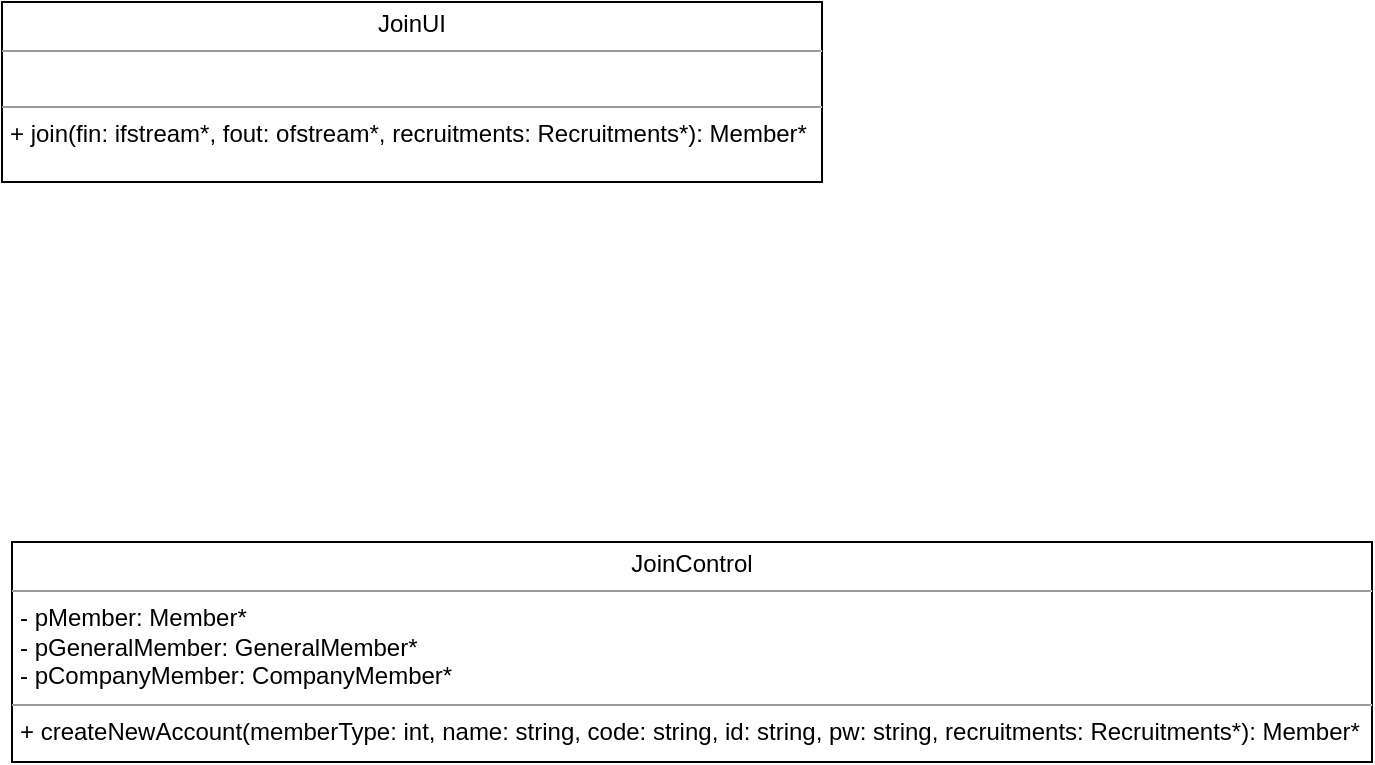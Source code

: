 <mxfile version="20.8.16" type="device" pages="3"><diagram name="1.1 회원가입" id="oA-aWMpQf1TM3ehHMViJ"><mxGraphModel dx="1418" dy="828" grid="1" gridSize="10" guides="1" tooltips="1" connect="1" arrows="1" fold="1" page="1" pageScale="1" pageWidth="1169" pageHeight="827" math="0" shadow="0"><root><mxCell id="0"/><mxCell id="1" parent="0"/><mxCell id="arrQ4e9a8Nfv__-tIyUq-5" value="&lt;p style=&quot;margin:0px;margin-top:4px;text-align:center;&quot;&gt;JoinUI&lt;/p&gt;&lt;hr size=&quot;1&quot;&gt;&lt;p style=&quot;margin:0px;margin-left:4px;&quot;&gt;&lt;br&gt;&lt;/p&gt;&lt;hr size=&quot;1&quot;&gt;&lt;p style=&quot;margin:0px;margin-left:4px;&quot;&gt;+ join(fin: ifstream*, fout: ofstream*,&amp;nbsp;recruitments:&amp;nbsp;Recruitments*): Member*&lt;/p&gt;" style="verticalAlign=top;align=left;overflow=fill;fontSize=12;fontFamily=Helvetica;html=1;" parent="1" vertex="1"><mxGeometry x="175" y="270" width="410" height="90" as="geometry"/></mxCell><mxCell id="L4J6kFEqBn5hrrVrAGR6-1" value="&lt;p style=&quot;margin:0px;margin-top:4px;text-align:center;&quot;&gt;JoinControl&lt;/p&gt;&lt;hr size=&quot;1&quot;&gt;&lt;p style=&quot;margin:0px;margin-left:4px;&quot;&gt;- pMember: Member*&lt;/p&gt;&lt;p style=&quot;margin:0px;margin-left:4px;&quot;&gt;- pGeneralMember: GeneralMember*&lt;/p&gt;&lt;p style=&quot;margin:0px;margin-left:4px;&quot;&gt;- pCompanyMember: CompanyMember*&lt;/p&gt;&lt;hr size=&quot;1&quot;&gt;&lt;p style=&quot;margin:0px;margin-left:4px;&quot;&gt;+ createNewAccount(memberType: int, name: string, code: string, id: string, pw: string, recruitments: Recruitments*): Member*&lt;/p&gt;" style="verticalAlign=top;align=left;overflow=fill;fontSize=12;fontFamily=Helvetica;html=1;" parent="1" vertex="1"><mxGeometry x="180" y="540" width="680" height="110" as="geometry"/></mxCell></root></mxGraphModel></diagram><diagram id="ma9M8_XRfZI8BrRw5i38" name="1.2 회원탈퇴"><mxGraphModel dx="1418" dy="828" grid="1" gridSize="10" guides="1" tooltips="1" connect="1" arrows="1" fold="1" page="1" pageScale="1" pageWidth="1169" pageHeight="827" math="0" shadow="0"><root><mxCell id="0"/><mxCell id="1" parent="0"/><mxCell id="GXWCLrEgQpP5GhJ6K5VV-1" value="&lt;p style=&quot;margin:0px;margin-top:4px;text-align:center;&quot;&gt;WithdrawalUI&lt;/p&gt;&lt;hr size=&quot;1&quot;&gt;&lt;p style=&quot;margin:0px;margin-left:4px;&quot;&gt;&lt;br&gt;&lt;/p&gt;&lt;hr size=&quot;1&quot;&gt;&lt;p style=&quot;margin:0px;margin-left:4px;&quot;&gt;+ withdrawal(fin: ifstream*, fout: ofstream*, currentUser: Member*)&lt;/p&gt;" style="verticalAlign=top;align=left;overflow=fill;fontSize=12;fontFamily=Helvetica;html=1;" parent="1" vertex="1"><mxGeometry x="100" y="320" width="370" height="80" as="geometry"/></mxCell><mxCell id="GXWCLrEgQpP5GhJ6K5VV-2" value="&lt;p style=&quot;margin:0px;margin-top:4px;text-align:center;&quot;&gt;WithdrawalControl&lt;/p&gt;&lt;hr size=&quot;1&quot;&gt;&lt;p style=&quot;margin:0px;margin-left:4px;&quot;&gt;&lt;br&gt;&lt;/p&gt;&lt;hr size=&quot;1&quot;&gt;&lt;p style=&quot;margin:0px;margin-left:4px;&quot;&gt;+ deleteUserInfo(currentUser: Member*)&lt;/p&gt;" style="verticalAlign=top;align=left;overflow=fill;fontSize=12;fontFamily=Helvetica;html=1;" parent="1" vertex="1"><mxGeometry x="540" y="304" width="230" height="86" as="geometry"/></mxCell></root></mxGraphModel></diagram><diagram id="e0AGPq6RlwphrjVHgUyn" name="로그인"><mxGraphModel dx="1418" dy="828" grid="1" gridSize="10" guides="1" tooltips="1" connect="1" arrows="1" fold="1" page="1" pageScale="1" pageWidth="1169" pageHeight="827" math="0" shadow="0"><root><mxCell id="0"/><mxCell id="1" parent="0"/><mxCell id="SRWYs8ysJJWkTGggkxtf-1" value="&lt;p style=&quot;margin:0px;margin-top:4px;text-align:center;&quot;&gt;LogInUI&lt;/p&gt;&lt;hr size=&quot;1&quot;&gt;&lt;p style=&quot;margin:0px;margin-left:4px;&quot;&gt;&lt;br&gt;&lt;/p&gt;&lt;hr size=&quot;1&quot;&gt;&lt;p style=&quot;margin:0px;margin-left:4px;&quot;&gt;+&amp;nbsp;logIn(fin: ifstream*, fout: ofstream*, currentUser: Member*)&lt;/p&gt;" style="verticalAlign=top;align=left;overflow=fill;fontSize=12;fontFamily=Helvetica;html=1;" parent="1" vertex="1"><mxGeometry x="110" y="324" width="330" height="80" as="geometry"/></mxCell><mxCell id="SRWYs8ysJJWkTGggkxtf-2" value="&lt;p style=&quot;margin:0px;margin-top:4px;text-align:center;&quot;&gt;LogInControl&lt;/p&gt;&lt;hr size=&quot;1&quot;&gt;&lt;p style=&quot;margin:0px;margin-left:4px;&quot;&gt;&lt;br&gt;&lt;/p&gt;&lt;hr size=&quot;1&quot;&gt;&lt;p style=&quot;margin:0px;margin-left:4px;&quot;&gt;+ logIn(id: string, pw: string, currentUser: Member*): bool&lt;/p&gt;" style="verticalAlign=top;align=left;overflow=fill;fontSize=12;fontFamily=Helvetica;html=1;" parent="1" vertex="1"><mxGeometry x="480" y="324" width="310" height="90" as="geometry"/></mxCell></root></mxGraphModel></diagram></mxfile>